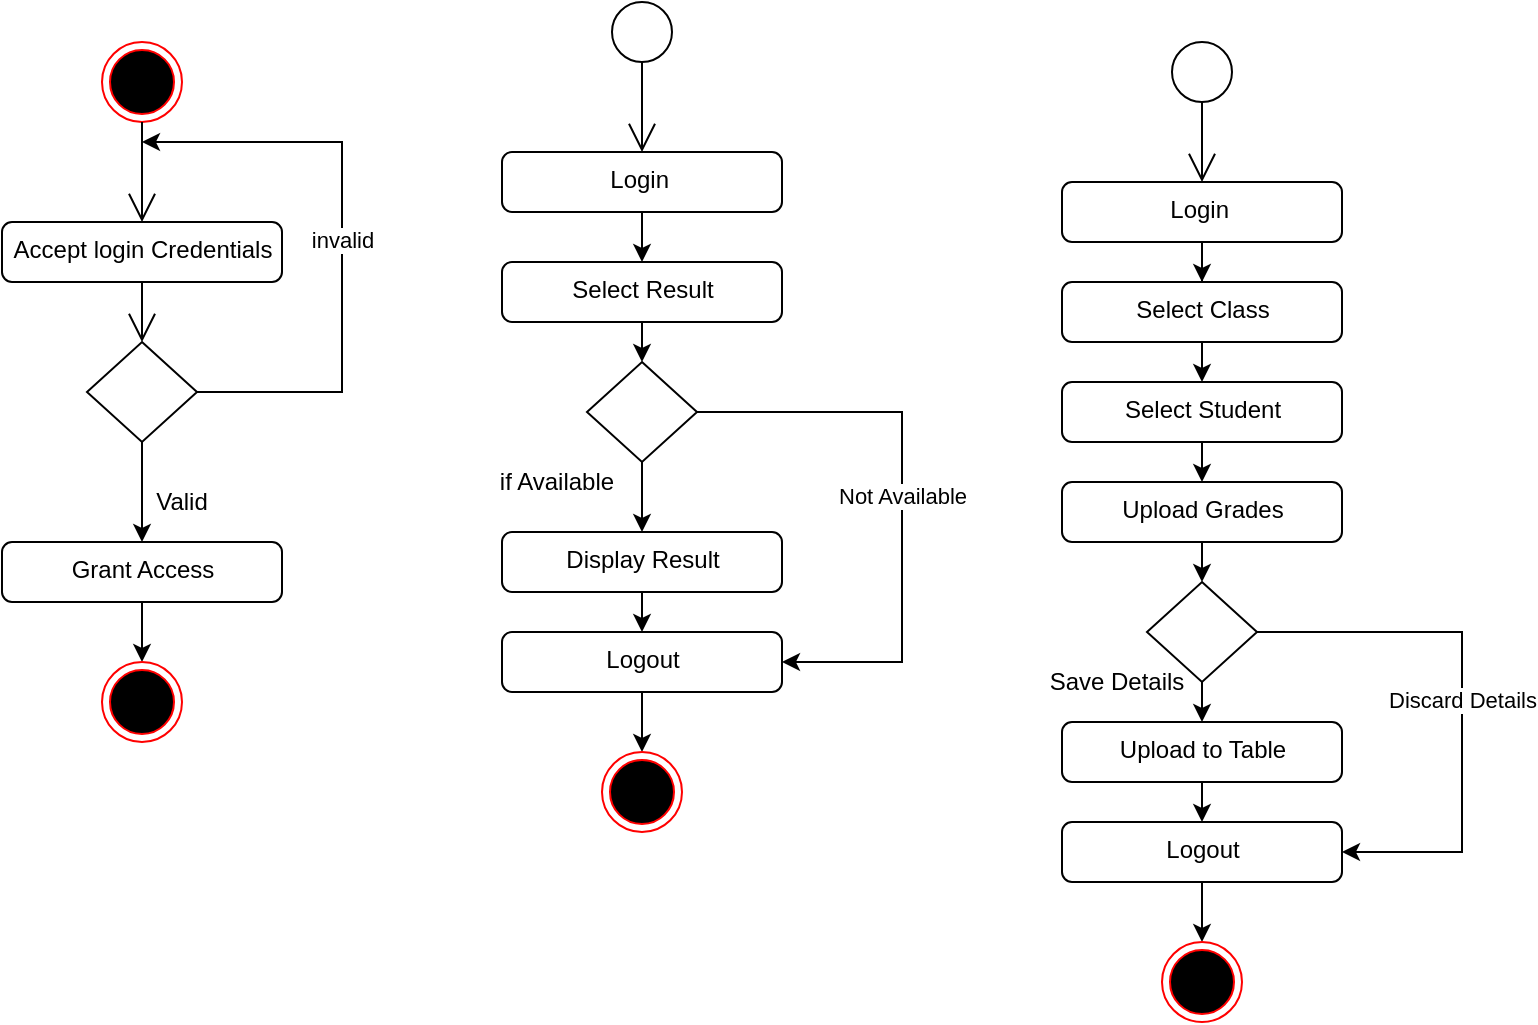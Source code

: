 <mxfile version="13.9.9" type="device"><diagram name="Page-1" id="0783ab3e-0a74-02c8-0abd-f7b4e66b4bec"><mxGraphModel dx="854" dy="972" grid="1" gridSize="10" guides="1" tooltips="1" connect="1" arrows="1" fold="1" page="1" pageScale="1" pageWidth="850" pageHeight="1100" background="#ffffff" math="0" shadow="0"><root><mxCell id="0"/><mxCell id="1" parent="0"/><mxCell id="qpvtI-tm00FxSNm9Ykw5-111" value="" style="ellipse;html=1;shape=endState;fillColor=#000000;strokeColor=#ff0000;" parent="1" vertex="1"><mxGeometry x="960" y="120" width="40" height="40" as="geometry"/></mxCell><mxCell id="qpvtI-tm00FxSNm9Ykw5-112" value="" style="endArrow=open;endFill=1;endSize=12;html=1;exitX=0.5;exitY=1;exitDx=0;exitDy=0;entryX=0.5;entryY=0;entryDx=0;entryDy=0;" parent="1" source="qpvtI-tm00FxSNm9Ykw5-111" target="qpvtI-tm00FxSNm9Ykw5-113" edge="1"><mxGeometry width="160" relative="1" as="geometry"><mxPoint x="900" y="260" as="sourcePoint"/><mxPoint x="980" y="210" as="targetPoint"/></mxGeometry></mxCell><mxCell id="qpvtI-tm00FxSNm9Ykw5-113" value="Accept login Credentials" style="html=1;align=center;verticalAlign=top;rounded=1;absoluteArcSize=1;arcSize=10;dashed=0;" parent="1" vertex="1"><mxGeometry x="910" y="210" width="140" height="30" as="geometry"/></mxCell><mxCell id="qpvtI-tm00FxSNm9Ykw5-114" value="invalid" style="edgeStyle=orthogonalEdgeStyle;rounded=0;orthogonalLoop=1;jettySize=auto;html=1;exitX=1;exitY=0.5;exitDx=0;exitDy=0;" parent="1" source="qpvtI-tm00FxSNm9Ykw5-116" edge="1"><mxGeometry relative="1" as="geometry"><mxPoint x="980" y="170" as="targetPoint"/><Array as="points"><mxPoint x="1080" y="295"/><mxPoint x="1080" y="170"/></Array></mxGeometry></mxCell><mxCell id="qpvtI-tm00FxSNm9Ykw5-115" style="edgeStyle=orthogonalEdgeStyle;rounded=0;orthogonalLoop=1;jettySize=auto;html=1;exitX=0.5;exitY=1;exitDx=0;exitDy=0;entryX=0.5;entryY=0;entryDx=0;entryDy=0;" parent="1" source="qpvtI-tm00FxSNm9Ykw5-116" target="qpvtI-tm00FxSNm9Ykw5-120" edge="1"><mxGeometry relative="1" as="geometry"/></mxCell><mxCell id="qpvtI-tm00FxSNm9Ykw5-116" value="" style="rhombus;" parent="1" vertex="1"><mxGeometry x="952.5" y="270" width="55" height="50" as="geometry"/></mxCell><mxCell id="qpvtI-tm00FxSNm9Ykw5-117" value="" style="endArrow=open;endFill=1;endSize=12;html=1;entryX=0.5;entryY=0;entryDx=0;entryDy=0;" parent="1" source="qpvtI-tm00FxSNm9Ykw5-113" target="qpvtI-tm00FxSNm9Ykw5-116" edge="1"><mxGeometry width="160" relative="1" as="geometry"><mxPoint x="980" y="310" as="sourcePoint"/><mxPoint x="980" y="360" as="targetPoint"/></mxGeometry></mxCell><mxCell id="qpvtI-tm00FxSNm9Ykw5-118" value="Valid" style="text;html=1;strokeColor=none;fillColor=none;align=center;verticalAlign=middle;whiteSpace=wrap;rounded=0;" parent="1" vertex="1"><mxGeometry x="980" y="340" width="40" height="20" as="geometry"/></mxCell><mxCell id="qpvtI-tm00FxSNm9Ykw5-119" style="edgeStyle=orthogonalEdgeStyle;rounded=0;orthogonalLoop=1;jettySize=auto;html=1;exitX=0.5;exitY=1;exitDx=0;exitDy=0;" parent="1" source="qpvtI-tm00FxSNm9Ykw5-120" target="qpvtI-tm00FxSNm9Ykw5-121" edge="1"><mxGeometry relative="1" as="geometry"/></mxCell><mxCell id="qpvtI-tm00FxSNm9Ykw5-120" value="Grant Access" style="html=1;align=center;verticalAlign=top;rounded=1;absoluteArcSize=1;arcSize=10;dashed=0;" parent="1" vertex="1"><mxGeometry x="910" y="370" width="140" height="30" as="geometry"/></mxCell><mxCell id="qpvtI-tm00FxSNm9Ykw5-121" value="" style="ellipse;html=1;shape=endState;fillColor=#000000;strokeColor=#ff0000;" parent="1" vertex="1"><mxGeometry x="960" y="430" width="40" height="40" as="geometry"/></mxCell><mxCell id="qpvtI-tm00FxSNm9Ykw5-153" value="" style="endArrow=open;endFill=1;endSize=12;html=1;exitX=0.5;exitY=1;exitDx=0;exitDy=0;entryX=0.5;entryY=0;entryDx=0;entryDy=0;" parent="1" source="9YeVnEEPJiVx1J1qj2bR-2" target="qpvtI-tm00FxSNm9Ykw5-155" edge="1"><mxGeometry width="160" relative="1" as="geometry"><mxPoint x="1510" y="160" as="sourcePoint"/><mxPoint x="1510" y="210" as="targetPoint"/></mxGeometry></mxCell><mxCell id="qpvtI-tm00FxSNm9Ykw5-154" style="edgeStyle=orthogonalEdgeStyle;rounded=0;orthogonalLoop=1;jettySize=auto;html=1;exitX=0.5;exitY=1;exitDx=0;exitDy=0;" parent="1" source="qpvtI-tm00FxSNm9Ykw5-155" target="qpvtI-tm00FxSNm9Ykw5-165" edge="1"><mxGeometry relative="1" as="geometry"/></mxCell><mxCell id="qpvtI-tm00FxSNm9Ykw5-155" value="Login&amp;nbsp;" style="html=1;align=center;verticalAlign=top;rounded=1;absoluteArcSize=1;arcSize=10;dashed=0;" parent="1" vertex="1"><mxGeometry x="1440" y="190" width="140" height="30" as="geometry"/></mxCell><mxCell id="qpvtI-tm00FxSNm9Ykw5-156" value="Discard Details" style="edgeStyle=orthogonalEdgeStyle;rounded=0;orthogonalLoop=1;jettySize=auto;html=1;exitX=1;exitY=0.5;exitDx=0;exitDy=0;entryX=1;entryY=0.5;entryDx=0;entryDy=0;" parent="1" source="qpvtI-tm00FxSNm9Ykw5-158" target="qpvtI-tm00FxSNm9Ykw5-166" edge="1"><mxGeometry relative="1" as="geometry"><mxPoint x="1630" y="470" as="targetPoint"/><Array as="points"><mxPoint x="1640" y="415"/><mxPoint x="1640" y="525"/></Array></mxGeometry></mxCell><mxCell id="qpvtI-tm00FxSNm9Ykw5-157" style="edgeStyle=orthogonalEdgeStyle;rounded=0;orthogonalLoop=1;jettySize=auto;html=1;exitX=0.5;exitY=1;exitDx=0;exitDy=0;entryX=0.5;entryY=0;entryDx=0;entryDy=0;" parent="1" target="qpvtI-tm00FxSNm9Ykw5-162" edge="1"><mxGeometry relative="1" as="geometry"><Array as="points"><mxPoint x="1510" y="430"/><mxPoint x="1510" y="460"/><mxPoint x="1510" y="460"/></Array><mxPoint x="1510" y="420" as="sourcePoint"/></mxGeometry></mxCell><mxCell id="qpvtI-tm00FxSNm9Ykw5-158" value="" style="rhombus;" parent="1" vertex="1"><mxGeometry x="1482.5" y="390" width="55" height="50" as="geometry"/></mxCell><mxCell id="qpvtI-tm00FxSNm9Ykw5-159" value="Save Details" style="text;html=1;strokeColor=none;fillColor=none;align=center;verticalAlign=middle;whiteSpace=wrap;rounded=0;" parent="1" vertex="1"><mxGeometry x="1430" y="430" width="75" height="20" as="geometry"/></mxCell><mxCell id="qpvtI-tm00FxSNm9Ykw5-160" style="edgeStyle=orthogonalEdgeStyle;rounded=0;orthogonalLoop=1;jettySize=auto;html=1;exitX=0.5;exitY=1;exitDx=0;exitDy=0;" parent="1" source="qpvtI-tm00FxSNm9Ykw5-166" target="qpvtI-tm00FxSNm9Ykw5-163" edge="1"><mxGeometry relative="1" as="geometry"><mxPoint x="1505" y="580" as="sourcePoint"/></mxGeometry></mxCell><mxCell id="qpvtI-tm00FxSNm9Ykw5-161" style="edgeStyle=orthogonalEdgeStyle;rounded=0;orthogonalLoop=1;jettySize=auto;html=1;exitX=0.5;exitY=1;exitDx=0;exitDy=0;entryX=0.5;entryY=0;entryDx=0;entryDy=0;" parent="1" source="qpvtI-tm00FxSNm9Ykw5-162" target="qpvtI-tm00FxSNm9Ykw5-166" edge="1"><mxGeometry relative="1" as="geometry"/></mxCell><mxCell id="qpvtI-tm00FxSNm9Ykw5-162" value="Upload to Table" style="html=1;align=center;verticalAlign=top;rounded=1;absoluteArcSize=1;arcSize=10;dashed=0;" parent="1" vertex="1"><mxGeometry x="1440" y="460" width="140" height="30" as="geometry"/></mxCell><mxCell id="qpvtI-tm00FxSNm9Ykw5-163" value="" style="ellipse;html=1;shape=endState;fillColor=#000000;strokeColor=#ff0000;" parent="1" vertex="1"><mxGeometry x="1490" y="570" width="40" height="40" as="geometry"/></mxCell><mxCell id="qpvtI-tm00FxSNm9Ykw5-164" style="edgeStyle=orthogonalEdgeStyle;rounded=0;orthogonalLoop=1;jettySize=auto;html=1;entryX=0.5;entryY=0;entryDx=0;entryDy=0;exitX=0.5;exitY=1;exitDx=0;exitDy=0;" parent="1" source="I4blIJy-p3plHcKCX0uS-2" target="qpvtI-tm00FxSNm9Ykw5-158" edge="1"><mxGeometry relative="1" as="geometry"><mxPoint x="1610" y="370" as="sourcePoint"/></mxGeometry></mxCell><mxCell id="qpvtI-tm00FxSNm9Ykw5-165" value="Select Class" style="html=1;align=center;verticalAlign=top;rounded=1;absoluteArcSize=1;arcSize=10;dashed=0;" parent="1" vertex="1"><mxGeometry x="1440" y="240" width="140" height="30" as="geometry"/></mxCell><mxCell id="qpvtI-tm00FxSNm9Ykw5-166" value="Logout" style="html=1;align=center;verticalAlign=top;rounded=1;absoluteArcSize=1;arcSize=10;dashed=0;" parent="1" vertex="1"><mxGeometry x="1440" y="510" width="140" height="30" as="geometry"/></mxCell><mxCell id="I4blIJy-p3plHcKCX0uS-1" value="Select Student" style="html=1;align=center;verticalAlign=top;rounded=1;absoluteArcSize=1;arcSize=10;dashed=0;" parent="1" vertex="1"><mxGeometry x="1440" y="290" width="140" height="30" as="geometry"/></mxCell><mxCell id="I4blIJy-p3plHcKCX0uS-2" value="Upload Grades" style="html=1;align=center;verticalAlign=top;rounded=1;absoluteArcSize=1;arcSize=10;dashed=0;" parent="1" vertex="1"><mxGeometry x="1440" y="340" width="140" height="30" as="geometry"/></mxCell><mxCell id="I4blIJy-p3plHcKCX0uS-3" style="edgeStyle=orthogonalEdgeStyle;rounded=0;orthogonalLoop=1;jettySize=auto;html=1;exitX=0.5;exitY=1;exitDx=0;exitDy=0;entryX=0.5;entryY=0;entryDx=0;entryDy=0;" parent="1" source="qpvtI-tm00FxSNm9Ykw5-165" target="I4blIJy-p3plHcKCX0uS-1" edge="1"><mxGeometry relative="1" as="geometry"><mxPoint x="1660" y="300" as="sourcePoint"/><mxPoint x="1660" y="330" as="targetPoint"/></mxGeometry></mxCell><mxCell id="I4blIJy-p3plHcKCX0uS-4" style="edgeStyle=orthogonalEdgeStyle;rounded=0;orthogonalLoop=1;jettySize=auto;html=1;exitX=0.5;exitY=1;exitDx=0;exitDy=0;entryX=0.5;entryY=0;entryDx=0;entryDy=0;" parent="1" source="I4blIJy-p3plHcKCX0uS-1" target="I4blIJy-p3plHcKCX0uS-2" edge="1"><mxGeometry relative="1" as="geometry"><mxPoint x="1650" y="330" as="sourcePoint"/><mxPoint x="1650" y="360" as="targetPoint"/></mxGeometry></mxCell><mxCell id="I4blIJy-p3plHcKCX0uS-8" value="" style="endArrow=open;endFill=1;endSize=12;html=1;exitX=0.5;exitY=1;exitDx=0;exitDy=0;entryX=0.5;entryY=0;entryDx=0;entryDy=0;" parent="1" source="9YeVnEEPJiVx1J1qj2bR-1" target="I4blIJy-p3plHcKCX0uS-10" edge="1"><mxGeometry width="160" relative="1" as="geometry"><mxPoint x="1230" y="145" as="sourcePoint"/><mxPoint x="1230" y="195" as="targetPoint"/></mxGeometry></mxCell><mxCell id="I4blIJy-p3plHcKCX0uS-9" style="edgeStyle=orthogonalEdgeStyle;rounded=0;orthogonalLoop=1;jettySize=auto;html=1;exitX=0.5;exitY=1;exitDx=0;exitDy=0;entryX=0.5;entryY=0;entryDx=0;entryDy=0;" parent="1" source="I4blIJy-p3plHcKCX0uS-10" target="I4blIJy-p3plHcKCX0uS-23" edge="1"><mxGeometry relative="1" as="geometry"><mxPoint x="1230" y="225" as="targetPoint"/></mxGeometry></mxCell><mxCell id="I4blIJy-p3plHcKCX0uS-10" value="Login&amp;nbsp;" style="html=1;align=center;verticalAlign=top;rounded=1;absoluteArcSize=1;arcSize=10;dashed=0;" parent="1" vertex="1"><mxGeometry x="1160" y="175" width="140" height="30" as="geometry"/></mxCell><mxCell id="I4blIJy-p3plHcKCX0uS-11" value="Not Available" style="edgeStyle=orthogonalEdgeStyle;rounded=0;orthogonalLoop=1;jettySize=auto;html=1;exitX=1;exitY=0.5;exitDx=0;exitDy=0;entryX=1;entryY=0.5;entryDx=0;entryDy=0;" parent="1" source="I4blIJy-p3plHcKCX0uS-13" target="I4blIJy-p3plHcKCX0uS-21" edge="1"><mxGeometry relative="1" as="geometry"><mxPoint x="1350" y="360" as="targetPoint"/><Array as="points"><mxPoint x="1360" y="305"/><mxPoint x="1360" y="430"/></Array></mxGeometry></mxCell><mxCell id="I4blIJy-p3plHcKCX0uS-12" style="edgeStyle=orthogonalEdgeStyle;rounded=0;orthogonalLoop=1;jettySize=auto;html=1;exitX=0.5;exitY=1;exitDx=0;exitDy=0;entryX=0.5;entryY=0;entryDx=0;entryDy=0;" parent="1" target="I4blIJy-p3plHcKCX0uS-17" edge="1"><mxGeometry relative="1" as="geometry"><Array as="points"><mxPoint x="1230" y="320"/><mxPoint x="1230" y="350"/><mxPoint x="1230" y="350"/></Array><mxPoint x="1230" y="310" as="sourcePoint"/></mxGeometry></mxCell><mxCell id="I4blIJy-p3plHcKCX0uS-13" value="" style="rhombus;" parent="1" vertex="1"><mxGeometry x="1202.5" y="280" width="55" height="50" as="geometry"/></mxCell><mxCell id="I4blIJy-p3plHcKCX0uS-14" value="if Available" style="text;html=1;strokeColor=none;fillColor=none;align=center;verticalAlign=middle;whiteSpace=wrap;rounded=0;" parent="1" vertex="1"><mxGeometry x="1150" y="330" width="75" height="20" as="geometry"/></mxCell><mxCell id="I4blIJy-p3plHcKCX0uS-15" style="edgeStyle=orthogonalEdgeStyle;rounded=0;orthogonalLoop=1;jettySize=auto;html=1;exitX=0.5;exitY=1;exitDx=0;exitDy=0;" parent="1" source="I4blIJy-p3plHcKCX0uS-21" target="I4blIJy-p3plHcKCX0uS-18" edge="1"><mxGeometry relative="1" as="geometry"><mxPoint x="1225" y="485" as="sourcePoint"/></mxGeometry></mxCell><mxCell id="I4blIJy-p3plHcKCX0uS-16" style="edgeStyle=orthogonalEdgeStyle;rounded=0;orthogonalLoop=1;jettySize=auto;html=1;exitX=0.5;exitY=1;exitDx=0;exitDy=0;entryX=0.5;entryY=0;entryDx=0;entryDy=0;" parent="1" source="I4blIJy-p3plHcKCX0uS-17" target="I4blIJy-p3plHcKCX0uS-21" edge="1"><mxGeometry relative="1" as="geometry"/></mxCell><mxCell id="I4blIJy-p3plHcKCX0uS-17" value="Display Result" style="html=1;align=center;verticalAlign=top;rounded=1;absoluteArcSize=1;arcSize=10;dashed=0;" parent="1" vertex="1"><mxGeometry x="1160" y="365" width="140" height="30" as="geometry"/></mxCell><mxCell id="I4blIJy-p3plHcKCX0uS-18" value="" style="ellipse;html=1;shape=endState;fillColor=#000000;strokeColor=#ff0000;" parent="1" vertex="1"><mxGeometry x="1210" y="475" width="40" height="40" as="geometry"/></mxCell><mxCell id="I4blIJy-p3plHcKCX0uS-19" style="edgeStyle=orthogonalEdgeStyle;rounded=0;orthogonalLoop=1;jettySize=auto;html=1;entryX=0.5;entryY=0;entryDx=0;entryDy=0;exitX=0.5;exitY=1;exitDx=0;exitDy=0;" parent="1" source="I4blIJy-p3plHcKCX0uS-23" target="I4blIJy-p3plHcKCX0uS-13" edge="1"><mxGeometry relative="1" as="geometry"><mxPoint x="1330" y="260" as="sourcePoint"/></mxGeometry></mxCell><mxCell id="I4blIJy-p3plHcKCX0uS-21" value="Logout" style="html=1;align=center;verticalAlign=top;rounded=1;absoluteArcSize=1;arcSize=10;dashed=0;" parent="1" vertex="1"><mxGeometry x="1160" y="415" width="140" height="30" as="geometry"/></mxCell><mxCell id="I4blIJy-p3plHcKCX0uS-23" value="Select Result" style="html=1;align=center;verticalAlign=top;rounded=1;absoluteArcSize=1;arcSize=10;dashed=0;" parent="1" vertex="1"><mxGeometry x="1160" y="230" width="140" height="30" as="geometry"/></mxCell><mxCell id="9YeVnEEPJiVx1J1qj2bR-1" value="" style="ellipse;whiteSpace=wrap;html=1;aspect=fixed;" vertex="1" parent="1"><mxGeometry x="1215" y="100" width="30" height="30" as="geometry"/></mxCell><mxCell id="9YeVnEEPJiVx1J1qj2bR-2" value="" style="ellipse;whiteSpace=wrap;html=1;aspect=fixed;" vertex="1" parent="1"><mxGeometry x="1495" y="120" width="30" height="30" as="geometry"/></mxCell></root></mxGraphModel></diagram></mxfile>